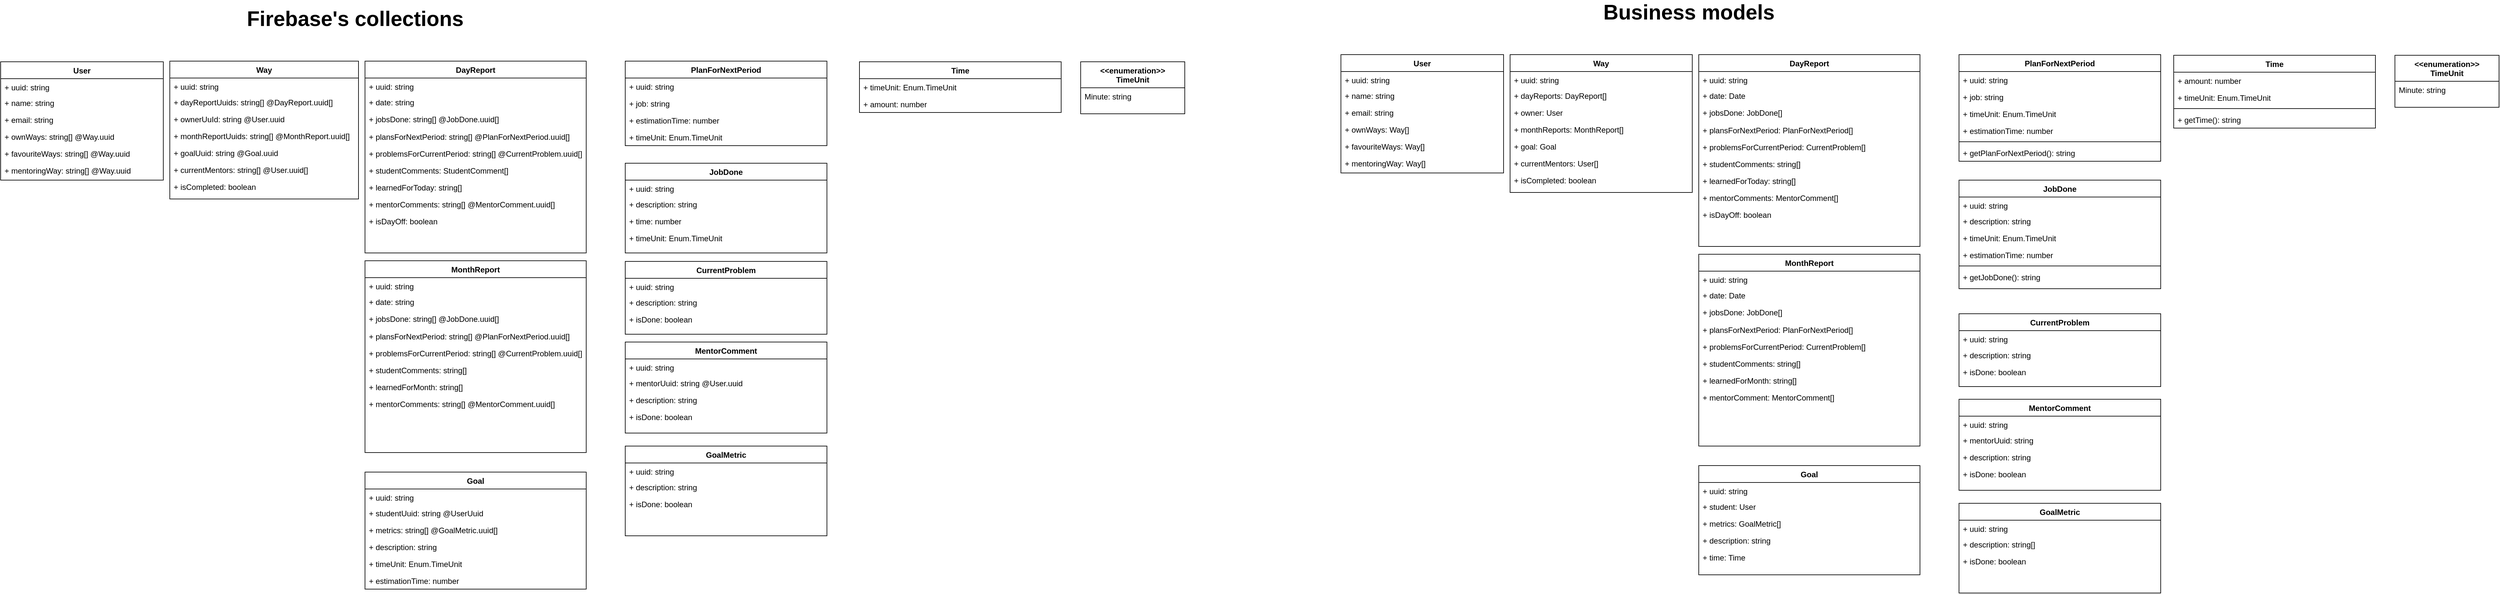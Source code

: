 <mxfile>
    <diagram id="C5RBs43oDa-KdzZeNtuy" name="Page-1">
        <mxGraphModel dx="4626" dy="219" grid="1" gridSize="10" guides="1" tooltips="1" connect="1" arrows="1" fold="1" page="1" pageScale="1" pageWidth="827" pageHeight="1169" math="0" shadow="0">
            <root>
                <mxCell id="WIyWlLk6GJQsqaUBKTNV-0"/>
                <mxCell id="WIyWlLk6GJQsqaUBKTNV-1" parent="WIyWlLk6GJQsqaUBKTNV-0"/>
                <mxCell id="dKKBKOpDz1HLAtAL7ZmL-20" value="&lt;&lt;enumeration&gt;&gt;&#10;TimeUnit" style="swimlane;fontStyle=1;align=center;verticalAlign=top;childLayout=stackLayout;horizontal=1;startSize=40;horizontalStack=0;resizeParent=1;resizeLast=0;collapsible=1;marginBottom=0;rounded=0;shadow=0;strokeWidth=1;" parent="WIyWlLk6GJQsqaUBKTNV-1" vertex="1">
                    <mxGeometry x="-1830" y="131" width="160" height="80" as="geometry">
                        <mxRectangle x="550" y="140" width="160" height="26" as="alternateBounds"/>
                    </mxGeometry>
                </mxCell>
                <mxCell id="dKKBKOpDz1HLAtAL7ZmL-21" value="Minute: string" style="text;align=left;verticalAlign=top;spacingLeft=4;spacingRight=4;overflow=hidden;rotatable=0;points=[[0,0.5],[1,0.5]];portConstraint=eastwest;" parent="dKKBKOpDz1HLAtAL7ZmL-20" vertex="1">
                    <mxGeometry y="40" width="160" height="40" as="geometry"/>
                </mxCell>
                <mxCell id="-4mPgHynalelNiIuFB-8-1" value="User" style="swimlane;fontStyle=1;align=center;verticalAlign=top;childLayout=stackLayout;horizontal=1;startSize=26;horizontalStack=0;resizeParent=1;resizeLast=0;collapsible=1;marginBottom=0;rounded=0;shadow=0;strokeWidth=1;" parent="WIyWlLk6GJQsqaUBKTNV-1" vertex="1">
                    <mxGeometry x="-3490" y="131" width="250" height="182" as="geometry">
                        <mxRectangle x="550" y="140" width="160" height="26" as="alternateBounds"/>
                    </mxGeometry>
                </mxCell>
                <mxCell id="-4mPgHynalelNiIuFB-8-2" value="+ uuid: string" style="text;align=left;verticalAlign=top;spacingLeft=4;spacingRight=4;overflow=hidden;rotatable=0;points=[[0,0.5],[1,0.5]];portConstraint=eastwest;rounded=0;shadow=0;html=0;" parent="-4mPgHynalelNiIuFB-8-1" vertex="1">
                    <mxGeometry y="26" width="250" height="24" as="geometry"/>
                </mxCell>
                <mxCell id="-4mPgHynalelNiIuFB-8-69" value="+ name: string" style="text;strokeColor=none;fillColor=none;align=left;verticalAlign=top;spacingLeft=4;spacingRight=4;overflow=hidden;rotatable=0;points=[[0,0.5],[1,0.5]];portConstraint=eastwest;whiteSpace=wrap;html=1;" parent="-4mPgHynalelNiIuFB-8-1" vertex="1">
                    <mxGeometry y="50" width="250" height="26" as="geometry"/>
                </mxCell>
                <mxCell id="-4mPgHynalelNiIuFB-8-68" value="+ email: string&amp;nbsp;" style="text;strokeColor=none;fillColor=none;align=left;verticalAlign=top;spacingLeft=4;spacingRight=4;overflow=hidden;rotatable=0;points=[[0,0.5],[1,0.5]];portConstraint=eastwest;whiteSpace=wrap;html=1;" parent="-4mPgHynalelNiIuFB-8-1" vertex="1">
                    <mxGeometry y="76" width="250" height="26" as="geometry"/>
                </mxCell>
                <mxCell id="-4mPgHynalelNiIuFB-8-70" value="+ ownWays: string[] @Way.uuid" style="text;strokeColor=none;fillColor=none;align=left;verticalAlign=top;spacingLeft=4;spacingRight=4;overflow=hidden;rotatable=0;points=[[0,0.5],[1,0.5]];portConstraint=eastwest;whiteSpace=wrap;html=1;" parent="-4mPgHynalelNiIuFB-8-1" vertex="1">
                    <mxGeometry y="102" width="250" height="26" as="geometry"/>
                </mxCell>
                <mxCell id="-4mPgHynalelNiIuFB-8-71" value="+ favouriteWays: string[] @Way.uuid" style="text;strokeColor=none;fillColor=none;align=left;verticalAlign=top;spacingLeft=4;spacingRight=4;overflow=hidden;rotatable=0;points=[[0,0.5],[1,0.5]];portConstraint=eastwest;whiteSpace=wrap;html=1;" parent="-4mPgHynalelNiIuFB-8-1" vertex="1">
                    <mxGeometry y="128" width="250" height="26" as="geometry"/>
                </mxCell>
                <mxCell id="-4mPgHynalelNiIuFB-8-72" value="+ mentoringWay: string[] @Way.uuid" style="text;strokeColor=none;fillColor=none;align=left;verticalAlign=top;spacingLeft=4;spacingRight=4;overflow=hidden;rotatable=0;points=[[0,0.5],[1,0.5]];portConstraint=eastwest;whiteSpace=wrap;html=1;" parent="-4mPgHynalelNiIuFB-8-1" vertex="1">
                    <mxGeometry y="154" width="250" height="26" as="geometry"/>
                </mxCell>
                <mxCell id="-4mPgHynalelNiIuFB-8-3" value="Way" style="swimlane;fontStyle=1;align=center;verticalAlign=top;childLayout=stackLayout;horizontal=1;startSize=26;horizontalStack=0;resizeParent=1;resizeLast=0;collapsible=1;marginBottom=0;rounded=0;shadow=0;strokeWidth=1;" parent="WIyWlLk6GJQsqaUBKTNV-1" vertex="1">
                    <mxGeometry x="-3230" y="130" width="290" height="212" as="geometry">
                        <mxRectangle x="550" y="140" width="160" height="26" as="alternateBounds"/>
                    </mxGeometry>
                </mxCell>
                <mxCell id="-4mPgHynalelNiIuFB-8-4" value="+ uuid: string&#10;" style="text;align=left;verticalAlign=top;spacingLeft=4;spacingRight=4;overflow=hidden;rotatable=0;points=[[0,0.5],[1,0.5]];portConstraint=eastwest;rounded=0;shadow=0;html=0;" parent="-4mPgHynalelNiIuFB-8-3" vertex="1">
                    <mxGeometry y="26" width="290" height="24" as="geometry"/>
                </mxCell>
                <mxCell id="-4mPgHynalelNiIuFB-8-77" value="+ dayReportUuids: string[] @DayReport.uuid[]&lt;div style=&quot;border-color: var(--border-color); padding: 0px; margin: 0px;&quot;&gt;&lt;br style=&quot;border-color: var(--border-color); padding: 0px; margin: 0px;&quot;&gt;&lt;/div&gt;" style="text;strokeColor=none;fillColor=none;align=left;verticalAlign=top;spacingLeft=4;spacingRight=4;overflow=hidden;rotatable=0;points=[[0,0.5],[1,0.5]];portConstraint=eastwest;whiteSpace=wrap;html=1;" parent="-4mPgHynalelNiIuFB-8-3" vertex="1">
                    <mxGeometry y="50" width="290" height="26" as="geometry"/>
                </mxCell>
                <mxCell id="-4mPgHynalelNiIuFB-8-78" value="+ ownerUuId: string @User.uuid&lt;div style=&quot;border-color: var(--border-color); padding: 0px; margin: 0px;&quot;&gt;&lt;br style=&quot;border-color: var(--border-color); padding: 0px; margin: 0px;&quot;&gt;&lt;/div&gt;" style="text;strokeColor=none;fillColor=none;align=left;verticalAlign=top;spacingLeft=4;spacingRight=4;overflow=hidden;rotatable=0;points=[[0,0.5],[1,0.5]];portConstraint=eastwest;whiteSpace=wrap;html=1;" parent="-4mPgHynalelNiIuFB-8-3" vertex="1">
                    <mxGeometry y="76" width="290" height="26" as="geometry"/>
                </mxCell>
                <mxCell id="-4mPgHynalelNiIuFB-8-76" value="+ monthReportUuids: string[] @MonthReport.uuid[]&lt;div style=&quot;border-color: var(--border-color); padding: 0px; margin: 0px;&quot;&gt;&lt;br style=&quot;border-color: var(--border-color); padding: 0px; margin: 0px;&quot;&gt;&lt;/div&gt;" style="text;strokeColor=none;fillColor=none;align=left;verticalAlign=top;spacingLeft=4;spacingRight=4;overflow=hidden;rotatable=0;points=[[0,0.5],[1,0.5]];portConstraint=eastwest;whiteSpace=wrap;html=1;" parent="-4mPgHynalelNiIuFB-8-3" vertex="1">
                    <mxGeometry y="102" width="290" height="26" as="geometry"/>
                </mxCell>
                <mxCell id="-4mPgHynalelNiIuFB-8-75" value="+ goalUuid: string @Goal.uuid&lt;div style=&quot;border-color: var(--border-color); padding: 0px; margin: 0px;&quot;&gt;&lt;br style=&quot;border-color: var(--border-color); padding: 0px; margin: 0px;&quot;&gt;&lt;/div&gt;" style="text;strokeColor=none;fillColor=none;align=left;verticalAlign=top;spacingLeft=4;spacingRight=4;overflow=hidden;rotatable=0;points=[[0,0.5],[1,0.5]];portConstraint=eastwest;whiteSpace=wrap;html=1;" parent="-4mPgHynalelNiIuFB-8-3" vertex="1">
                    <mxGeometry y="128" width="290" height="26" as="geometry"/>
                </mxCell>
                <mxCell id="-4mPgHynalelNiIuFB-8-74" value="+ currentMentors: string[] @User.uuid[]&lt;div style=&quot;border-color: var(--border-color); padding: 0px; margin: 0px;&quot;&gt;&lt;br style=&quot;border-color: var(--border-color); padding: 0px; margin: 0px;&quot;&gt;&lt;/div&gt;" style="text;strokeColor=none;fillColor=none;align=left;verticalAlign=top;spacingLeft=4;spacingRight=4;overflow=hidden;rotatable=0;points=[[0,0.5],[1,0.5]];portConstraint=eastwest;whiteSpace=wrap;html=1;" parent="-4mPgHynalelNiIuFB-8-3" vertex="1">
                    <mxGeometry y="154" width="290" height="26" as="geometry"/>
                </mxCell>
                <mxCell id="-4mPgHynalelNiIuFB-8-73" value="+ isCompleted: boolean" style="text;strokeColor=none;fillColor=none;align=left;verticalAlign=top;spacingLeft=4;spacingRight=4;overflow=hidden;rotatable=0;points=[[0,0.5],[1,0.5]];portConstraint=eastwest;whiteSpace=wrap;html=1;" parent="-4mPgHynalelNiIuFB-8-3" vertex="1">
                    <mxGeometry y="180" width="290" height="30" as="geometry"/>
                </mxCell>
                <mxCell id="-4mPgHynalelNiIuFB-8-6" value="DayReport" style="swimlane;fontStyle=1;align=center;verticalAlign=top;childLayout=stackLayout;horizontal=1;startSize=26;horizontalStack=0;resizeParent=1;resizeLast=0;collapsible=1;marginBottom=0;rounded=0;shadow=0;strokeWidth=1;" parent="WIyWlLk6GJQsqaUBKTNV-1" vertex="1">
                    <mxGeometry x="-2930" y="130" width="340" height="295" as="geometry">
                        <mxRectangle x="550" y="140" width="160" height="26" as="alternateBounds"/>
                    </mxGeometry>
                </mxCell>
                <mxCell id="-4mPgHynalelNiIuFB-8-7" value="+ uuid: string" style="text;align=left;verticalAlign=top;spacingLeft=4;spacingRight=4;overflow=hidden;rotatable=0;points=[[0,0.5],[1,0.5]];portConstraint=eastwest;rounded=0;shadow=0;html=0;" parent="-4mPgHynalelNiIuFB-8-6" vertex="1">
                    <mxGeometry y="26" width="340" height="24" as="geometry"/>
                </mxCell>
                <mxCell id="-4mPgHynalelNiIuFB-8-54" value="+ date: string" style="text;align=left;verticalAlign=top;spacingLeft=4;spacingRight=4;overflow=hidden;rotatable=0;points=[[0,0.5],[1,0.5]];portConstraint=eastwest;" parent="-4mPgHynalelNiIuFB-8-6" vertex="1">
                    <mxGeometry y="50" width="340" height="26" as="geometry"/>
                </mxCell>
                <mxCell id="-4mPgHynalelNiIuFB-8-53" value="+ jobsDone: string[] @JobDone.uuid[]" style="text;align=left;verticalAlign=top;spacingLeft=4;spacingRight=4;overflow=hidden;rotatable=0;points=[[0,0.5],[1,0.5]];portConstraint=eastwest;rounded=0;shadow=0;html=0;" parent="-4mPgHynalelNiIuFB-8-6" vertex="1">
                    <mxGeometry y="76" width="340" height="27" as="geometry"/>
                </mxCell>
                <mxCell id="-4mPgHynalelNiIuFB-8-55" value="+ plansForNextPeriod: string[] @PlanForNextPeriod.uuid[]" style="text;align=left;verticalAlign=top;spacingLeft=4;spacingRight=4;overflow=hidden;rotatable=0;points=[[0,0.5],[1,0.5]];portConstraint=eastwest;rounded=0;shadow=0;html=0;" parent="-4mPgHynalelNiIuFB-8-6" vertex="1">
                    <mxGeometry y="103" width="340" height="26" as="geometry"/>
                </mxCell>
                <mxCell id="-4mPgHynalelNiIuFB-8-56" value="+ problemsForCurrentPeriod: string[] @CurrentProblem.uuid[]" style="text;align=left;verticalAlign=top;spacingLeft=4;spacingRight=4;overflow=hidden;rotatable=0;points=[[0,0.5],[1,0.5]];portConstraint=eastwest;" parent="-4mPgHynalelNiIuFB-8-6" vertex="1">
                    <mxGeometry y="129" width="340" height="26" as="geometry"/>
                </mxCell>
                <mxCell id="-4mPgHynalelNiIuFB-8-57" value="+ studentComments: StudentComment[]" style="text;align=left;verticalAlign=top;spacingLeft=4;spacingRight=4;overflow=hidden;rotatable=0;points=[[0,0.5],[1,0.5]];portConstraint=eastwest;rounded=0;shadow=0;html=0;" parent="-4mPgHynalelNiIuFB-8-6" vertex="1">
                    <mxGeometry y="155" width="340" height="26" as="geometry"/>
                </mxCell>
                <mxCell id="-4mPgHynalelNiIuFB-8-58" value="+ learnedForToday: string[]" style="text;align=left;verticalAlign=top;spacingLeft=4;spacingRight=4;overflow=hidden;rotatable=0;points=[[0,0.5],[1,0.5]];portConstraint=eastwest;" parent="-4mPgHynalelNiIuFB-8-6" vertex="1">
                    <mxGeometry y="181" width="340" height="26" as="geometry"/>
                </mxCell>
                <mxCell id="-4mPgHynalelNiIuFB-8-59" value="+ mentorComments: string[] @MentorComment.uuid[]" style="text;align=left;verticalAlign=top;spacingLeft=4;spacingRight=4;overflow=hidden;rotatable=0;points=[[0,0.5],[1,0.5]];portConstraint=eastwest;rounded=0;shadow=0;html=0;" parent="-4mPgHynalelNiIuFB-8-6" vertex="1">
                    <mxGeometry y="207" width="340" height="26" as="geometry"/>
                </mxCell>
                <mxCell id="-4mPgHynalelNiIuFB-8-60" value="+ isDayOff: boolean" style="text;strokeColor=none;fillColor=none;align=left;verticalAlign=top;spacingLeft=4;spacingRight=4;overflow=hidden;rotatable=0;points=[[0,0.5],[1,0.5]];portConstraint=eastwest;whiteSpace=wrap;html=1;" parent="-4mPgHynalelNiIuFB-8-6" vertex="1">
                    <mxGeometry y="233" width="340" height="26" as="geometry"/>
                </mxCell>
                <mxCell id="-4mPgHynalelNiIuFB-8-10" value="Goal" style="swimlane;fontStyle=1;align=center;verticalAlign=top;childLayout=stackLayout;horizontal=1;startSize=26;horizontalStack=0;resizeParent=1;resizeLast=0;collapsible=1;marginBottom=0;rounded=0;shadow=0;strokeWidth=1;" parent="WIyWlLk6GJQsqaUBKTNV-1" vertex="1">
                    <mxGeometry x="-2930" y="762" width="340" height="180" as="geometry">
                        <mxRectangle x="550" y="140" width="160" height="26" as="alternateBounds"/>
                    </mxGeometry>
                </mxCell>
                <mxCell id="-4mPgHynalelNiIuFB-8-11" value="+ uuid: string" style="text;align=left;verticalAlign=top;spacingLeft=4;spacingRight=4;overflow=hidden;rotatable=0;points=[[0,0.5],[1,0.5]];portConstraint=eastwest;rounded=0;shadow=0;html=0;" parent="-4mPgHynalelNiIuFB-8-10" vertex="1">
                    <mxGeometry y="26" width="340" height="24" as="geometry"/>
                </mxCell>
                <mxCell id="-4mPgHynalelNiIuFB-8-43" value="+ studentUuid: string @UserUuid" style="text;strokeColor=none;fillColor=none;align=left;verticalAlign=top;spacingLeft=4;spacingRight=4;overflow=hidden;rotatable=0;points=[[0,0.5],[1,0.5]];portConstraint=eastwest;whiteSpace=wrap;html=1;" parent="-4mPgHynalelNiIuFB-8-10" vertex="1">
                    <mxGeometry y="50" width="340" height="26" as="geometry"/>
                </mxCell>
                <mxCell id="-4mPgHynalelNiIuFB-8-45" value="+ metrics: string[] @GoalMetric.uuid[]" style="text;strokeColor=none;fillColor=none;align=left;verticalAlign=top;spacingLeft=4;spacingRight=4;overflow=hidden;rotatable=0;points=[[0,0.5],[1,0.5]];portConstraint=eastwest;whiteSpace=wrap;html=1;" parent="-4mPgHynalelNiIuFB-8-10" vertex="1">
                    <mxGeometry y="76" width="340" height="26" as="geometry"/>
                </mxCell>
                <mxCell id="-4mPgHynalelNiIuFB-8-51" value="+ description: string" style="text;strokeColor=none;fillColor=none;align=left;verticalAlign=top;spacingLeft=4;spacingRight=4;overflow=hidden;rotatable=0;points=[[0,0.5],[1,0.5]];portConstraint=eastwest;whiteSpace=wrap;html=1;" parent="-4mPgHynalelNiIuFB-8-10" vertex="1">
                    <mxGeometry y="102" width="340" height="26" as="geometry"/>
                </mxCell>
                <mxCell id="-4mPgHynalelNiIuFB-8-93" value="+ timeUnit: Enum.TimeUnit" style="text;strokeColor=none;fillColor=none;align=left;verticalAlign=top;spacingLeft=4;spacingRight=4;overflow=hidden;rotatable=0;points=[[0,0.5],[1,0.5]];portConstraint=eastwest;whiteSpace=wrap;html=1;" parent="-4mPgHynalelNiIuFB-8-10" vertex="1">
                    <mxGeometry y="128" width="340" height="26" as="geometry"/>
                </mxCell>
                <mxCell id="-4mPgHynalelNiIuFB-8-92" value="&lt;div style=&quot;text-align: center;&quot;&gt;&lt;span style=&quot;background-color: initial;&quot;&gt;+ estimationTime: number&lt;/span&gt;&lt;/div&gt;&lt;div style=&quot;text-align: center;&quot;&gt;&lt;span style=&quot;background-color: initial;&quot;&gt;&lt;br&gt;&lt;/span&gt;&lt;/div&gt;" style="text;strokeColor=none;fillColor=none;align=left;verticalAlign=top;spacingLeft=4;spacingRight=4;overflow=hidden;rotatable=0;points=[[0,0.5],[1,0.5]];portConstraint=eastwest;whiteSpace=wrap;html=1;" parent="-4mPgHynalelNiIuFB-8-10" vertex="1">
                    <mxGeometry y="154" width="340" height="26" as="geometry"/>
                </mxCell>
                <mxCell id="-4mPgHynalelNiIuFB-8-28" value="PlanForNextPeriod" style="swimlane;fontStyle=1;align=center;verticalAlign=top;childLayout=stackLayout;horizontal=1;startSize=26;horizontalStack=0;resizeParent=1;resizeParentMax=0;resizeLast=0;collapsible=1;marginBottom=0;whiteSpace=wrap;html=1;" parent="WIyWlLk6GJQsqaUBKTNV-1" vertex="1">
                    <mxGeometry x="-2530" y="130" width="310" height="130" as="geometry"/>
                </mxCell>
                <mxCell id="-4mPgHynalelNiIuFB-8-29" value="+ uuid: string" style="text;strokeColor=none;fillColor=none;align=left;verticalAlign=top;spacingLeft=4;spacingRight=4;overflow=hidden;rotatable=0;points=[[0,0.5],[1,0.5]];portConstraint=eastwest;whiteSpace=wrap;html=1;" parent="-4mPgHynalelNiIuFB-8-28" vertex="1">
                    <mxGeometry y="26" width="310" height="26" as="geometry"/>
                </mxCell>
                <mxCell id="-4mPgHynalelNiIuFB-8-30" value="+ job: string" style="text;strokeColor=none;fillColor=none;align=left;verticalAlign=top;spacingLeft=4;spacingRight=4;overflow=hidden;rotatable=0;points=[[0,0.5],[1,0.5]];portConstraint=eastwest;whiteSpace=wrap;html=1;" parent="-4mPgHynalelNiIuFB-8-28" vertex="1">
                    <mxGeometry y="52" width="310" height="26" as="geometry"/>
                </mxCell>
                <mxCell id="-4mPgHynalelNiIuFB-8-31" value="&lt;div style=&quot;text-align: center;&quot;&gt;&lt;span style=&quot;background-color: initial;&quot;&gt;+ estimationTime: number&lt;/span&gt;&lt;/div&gt;&lt;div style=&quot;text-align: center;&quot;&gt;&lt;span style=&quot;background-color: initial;&quot;&gt;&lt;br&gt;&lt;/span&gt;&lt;/div&gt;" style="text;strokeColor=none;fillColor=none;align=left;verticalAlign=top;spacingLeft=4;spacingRight=4;overflow=hidden;rotatable=0;points=[[0,0.5],[1,0.5]];portConstraint=eastwest;whiteSpace=wrap;html=1;" parent="-4mPgHynalelNiIuFB-8-28" vertex="1">
                    <mxGeometry y="78" width="310" height="26" as="geometry"/>
                </mxCell>
                <mxCell id="-4mPgHynalelNiIuFB-8-42" value="+ timeUnit: Enum.TimeUnit" style="text;strokeColor=none;fillColor=none;align=left;verticalAlign=top;spacingLeft=4;spacingRight=4;overflow=hidden;rotatable=0;points=[[0,0.5],[1,0.5]];portConstraint=eastwest;whiteSpace=wrap;html=1;" parent="-4mPgHynalelNiIuFB-8-28" vertex="1">
                    <mxGeometry y="104" width="310" height="26" as="geometry"/>
                </mxCell>
                <mxCell id="-4mPgHynalelNiIuFB-8-34" value="MonthReport" style="swimlane;fontStyle=1;align=center;verticalAlign=top;childLayout=stackLayout;horizontal=1;startSize=26;horizontalStack=0;resizeParent=1;resizeLast=0;collapsible=1;marginBottom=0;rounded=0;shadow=0;strokeWidth=1;" parent="WIyWlLk6GJQsqaUBKTNV-1" vertex="1">
                    <mxGeometry x="-2930" y="437" width="340" height="295" as="geometry">
                        <mxRectangle x="550" y="140" width="160" height="26" as="alternateBounds"/>
                    </mxGeometry>
                </mxCell>
                <mxCell id="-4mPgHynalelNiIuFB-8-35" value="+ uuid: string&#10;" style="text;align=left;verticalAlign=top;spacingLeft=4;spacingRight=4;overflow=hidden;rotatable=0;points=[[0,0.5],[1,0.5]];portConstraint=eastwest;rounded=0;shadow=0;html=0;" parent="-4mPgHynalelNiIuFB-8-34" vertex="1">
                    <mxGeometry y="26" width="340" height="24" as="geometry"/>
                </mxCell>
                <mxCell id="-4mPgHynalelNiIuFB-8-96" value="+ date: string" style="text;align=left;verticalAlign=top;spacingLeft=4;spacingRight=4;overflow=hidden;rotatable=0;points=[[0,0.5],[1,0.5]];portConstraint=eastwest;" parent="-4mPgHynalelNiIuFB-8-34" vertex="1">
                    <mxGeometry y="50" width="340" height="26" as="geometry"/>
                </mxCell>
                <mxCell id="-4mPgHynalelNiIuFB-8-95" value="+ jobsDone: string[] @JobDone.uuid[]" style="text;align=left;verticalAlign=top;spacingLeft=4;spacingRight=4;overflow=hidden;rotatable=0;points=[[0,0.5],[1,0.5]];portConstraint=eastwest;rounded=0;shadow=0;html=0;" parent="-4mPgHynalelNiIuFB-8-34" vertex="1">
                    <mxGeometry y="76" width="340" height="27" as="geometry"/>
                </mxCell>
                <mxCell id="-4mPgHynalelNiIuFB-8-97" value="+ plansForNextPeriod: string[] @PlanForNextPeriod.uuid[]" style="text;align=left;verticalAlign=top;spacingLeft=4;spacingRight=4;overflow=hidden;rotatable=0;points=[[0,0.5],[1,0.5]];portConstraint=eastwest;rounded=0;shadow=0;html=0;" parent="-4mPgHynalelNiIuFB-8-34" vertex="1">
                    <mxGeometry y="103" width="340" height="26" as="geometry"/>
                </mxCell>
                <mxCell id="R6G18JDDlT4weDoSrNmE-0" value="+ problemsForCurrentPeriod: string[] @CurrentProblem.uuid[]" style="text;align=left;verticalAlign=top;spacingLeft=4;spacingRight=4;overflow=hidden;rotatable=0;points=[[0,0.5],[1,0.5]];portConstraint=eastwest;" parent="-4mPgHynalelNiIuFB-8-34" vertex="1">
                    <mxGeometry y="129" width="340" height="26" as="geometry"/>
                </mxCell>
                <mxCell id="-4mPgHynalelNiIuFB-8-99" value="+ studentComments: string[]" style="text;align=left;verticalAlign=top;spacingLeft=4;spacingRight=4;overflow=hidden;rotatable=0;points=[[0,0.5],[1,0.5]];portConstraint=eastwest;rounded=0;shadow=0;html=0;" parent="-4mPgHynalelNiIuFB-8-34" vertex="1">
                    <mxGeometry y="155" width="340" height="26" as="geometry"/>
                </mxCell>
                <mxCell id="-4mPgHynalelNiIuFB-8-100" value="+ learnedForMonth: string[]" style="text;align=left;verticalAlign=top;spacingLeft=4;spacingRight=4;overflow=hidden;rotatable=0;points=[[0,0.5],[1,0.5]];portConstraint=eastwest;" parent="-4mPgHynalelNiIuFB-8-34" vertex="1">
                    <mxGeometry y="181" width="340" height="26" as="geometry"/>
                </mxCell>
                <mxCell id="-4mPgHynalelNiIuFB-8-101" value="+ mentorComments: string[] @MentorComment.uuid[]" style="text;align=left;verticalAlign=top;spacingLeft=4;spacingRight=4;overflow=hidden;rotatable=0;points=[[0,0.5],[1,0.5]];portConstraint=eastwest;rounded=0;shadow=0;html=0;" parent="-4mPgHynalelNiIuFB-8-34" vertex="1">
                    <mxGeometry y="207" width="340" height="26" as="geometry"/>
                </mxCell>
                <mxCell id="-4mPgHynalelNiIuFB-8-46" value="GoalMetric" style="swimlane;fontStyle=1;align=center;verticalAlign=top;childLayout=stackLayout;horizontal=1;startSize=26;horizontalStack=0;resizeParent=1;resizeLast=0;collapsible=1;marginBottom=0;rounded=0;shadow=0;strokeWidth=1;" parent="WIyWlLk6GJQsqaUBKTNV-1" vertex="1">
                    <mxGeometry x="-2530" y="722" width="310" height="138" as="geometry">
                        <mxRectangle x="550" y="140" width="160" height="26" as="alternateBounds"/>
                    </mxGeometry>
                </mxCell>
                <mxCell id="-4mPgHynalelNiIuFB-8-47" value="+ uuid: string" style="text;align=left;verticalAlign=top;spacingLeft=4;spacingRight=4;overflow=hidden;rotatable=0;points=[[0,0.5],[1,0.5]];portConstraint=eastwest;rounded=0;shadow=0;html=0;" parent="-4mPgHynalelNiIuFB-8-46" vertex="1">
                    <mxGeometry y="26" width="310" height="24" as="geometry"/>
                </mxCell>
                <mxCell id="-4mPgHynalelNiIuFB-8-50" value="+ description: string" style="text;strokeColor=none;fillColor=none;align=left;verticalAlign=top;spacingLeft=4;spacingRight=4;overflow=hidden;rotatable=0;points=[[0,0.5],[1,0.5]];portConstraint=eastwest;whiteSpace=wrap;html=1;" parent="-4mPgHynalelNiIuFB-8-46" vertex="1">
                    <mxGeometry y="50" width="310" height="26" as="geometry"/>
                </mxCell>
                <mxCell id="-4mPgHynalelNiIuFB-8-49" value="+ isDone: boolean" style="text;strokeColor=none;fillColor=none;align=left;verticalAlign=top;spacingLeft=4;spacingRight=4;overflow=hidden;rotatable=0;points=[[0,0.5],[1,0.5]];portConstraint=eastwest;whiteSpace=wrap;html=1;" parent="-4mPgHynalelNiIuFB-8-46" vertex="1">
                    <mxGeometry y="76" width="310" height="26" as="geometry"/>
                </mxCell>
                <mxCell id="-4mPgHynalelNiIuFB-8-61" value="JobDone" style="swimlane;fontStyle=1;align=center;verticalAlign=top;childLayout=stackLayout;horizontal=1;startSize=26;horizontalStack=0;resizeParent=1;resizeLast=0;collapsible=1;marginBottom=0;rounded=0;shadow=0;strokeWidth=1;" parent="WIyWlLk6GJQsqaUBKTNV-1" vertex="1">
                    <mxGeometry x="-2530" y="287" width="310" height="138" as="geometry">
                        <mxRectangle x="550" y="140" width="160" height="26" as="alternateBounds"/>
                    </mxGeometry>
                </mxCell>
                <mxCell id="-4mPgHynalelNiIuFB-8-62" value="+ uuid: string" style="text;align=left;verticalAlign=top;spacingLeft=4;spacingRight=4;overflow=hidden;rotatable=0;points=[[0,0.5],[1,0.5]];portConstraint=eastwest;rounded=0;shadow=0;html=0;" parent="-4mPgHynalelNiIuFB-8-61" vertex="1">
                    <mxGeometry y="26" width="310" height="24" as="geometry"/>
                </mxCell>
                <mxCell id="-4mPgHynalelNiIuFB-8-79" value="+ description: string" style="text;strokeColor=none;fillColor=none;align=left;verticalAlign=top;spacingLeft=4;spacingRight=4;overflow=hidden;rotatable=0;points=[[0,0.5],[1,0.5]];portConstraint=eastwest;whiteSpace=wrap;html=1;" parent="-4mPgHynalelNiIuFB-8-61" vertex="1">
                    <mxGeometry y="50" width="310" height="26" as="geometry"/>
                </mxCell>
                <mxCell id="-4mPgHynalelNiIuFB-8-80" value="+ time: number" style="text;strokeColor=none;fillColor=none;align=left;verticalAlign=top;spacingLeft=4;spacingRight=4;overflow=hidden;rotatable=0;points=[[0,0.5],[1,0.5]];portConstraint=eastwest;whiteSpace=wrap;html=1;" parent="-4mPgHynalelNiIuFB-8-61" vertex="1">
                    <mxGeometry y="76" width="310" height="26" as="geometry"/>
                </mxCell>
                <mxCell id="-4mPgHynalelNiIuFB-8-81" value="+ timeUnit: Enum.TimeUnit" style="text;strokeColor=none;fillColor=none;align=left;verticalAlign=top;spacingLeft=4;spacingRight=4;overflow=hidden;rotatable=0;points=[[0,0.5],[1,0.5]];portConstraint=eastwest;whiteSpace=wrap;html=1;" parent="-4mPgHynalelNiIuFB-8-61" vertex="1">
                    <mxGeometry y="102" width="310" height="26" as="geometry"/>
                </mxCell>
                <mxCell id="-4mPgHynalelNiIuFB-8-63" value="CurrentProblem" style="swimlane;fontStyle=1;align=center;verticalAlign=top;childLayout=stackLayout;horizontal=1;startSize=26;horizontalStack=0;resizeParent=1;resizeLast=0;collapsible=1;marginBottom=0;rounded=0;shadow=0;strokeWidth=1;" parent="WIyWlLk6GJQsqaUBKTNV-1" vertex="1">
                    <mxGeometry x="-2530" y="438" width="310" height="112" as="geometry">
                        <mxRectangle x="550" y="140" width="160" height="26" as="alternateBounds"/>
                    </mxGeometry>
                </mxCell>
                <mxCell id="-4mPgHynalelNiIuFB-8-64" value="+ uuid: string" style="text;align=left;verticalAlign=top;spacingLeft=4;spacingRight=4;overflow=hidden;rotatable=0;points=[[0,0.5],[1,0.5]];portConstraint=eastwest;rounded=0;shadow=0;html=0;" parent="-4mPgHynalelNiIuFB-8-63" vertex="1">
                    <mxGeometry y="26" width="310" height="24" as="geometry"/>
                </mxCell>
                <mxCell id="-4mPgHynalelNiIuFB-8-82" value="+ description: string" style="text;strokeColor=none;fillColor=none;align=left;verticalAlign=top;spacingLeft=4;spacingRight=4;overflow=hidden;rotatable=0;points=[[0,0.5],[1,0.5]];portConstraint=eastwest;whiteSpace=wrap;html=1;" parent="-4mPgHynalelNiIuFB-8-63" vertex="1">
                    <mxGeometry y="50" width="310" height="26" as="geometry"/>
                </mxCell>
                <mxCell id="-4mPgHynalelNiIuFB-8-85" value="+ isDone: boolean" style="text;strokeColor=none;fillColor=none;align=left;verticalAlign=top;spacingLeft=4;spacingRight=4;overflow=hidden;rotatable=0;points=[[0,0.5],[1,0.5]];portConstraint=eastwest;whiteSpace=wrap;html=1;" parent="-4mPgHynalelNiIuFB-8-63" vertex="1">
                    <mxGeometry y="76" width="310" height="26" as="geometry"/>
                </mxCell>
                <mxCell id="-4mPgHynalelNiIuFB-8-65" value="MentorComment" style="swimlane;fontStyle=1;align=center;verticalAlign=top;childLayout=stackLayout;horizontal=1;startSize=26;horizontalStack=0;resizeParent=1;resizeLast=0;collapsible=1;marginBottom=0;rounded=0;shadow=0;strokeWidth=1;" parent="WIyWlLk6GJQsqaUBKTNV-1" vertex="1">
                    <mxGeometry x="-2530" y="562" width="310" height="140" as="geometry">
                        <mxRectangle x="550" y="140" width="160" height="26" as="alternateBounds"/>
                    </mxGeometry>
                </mxCell>
                <mxCell id="-4mPgHynalelNiIuFB-8-66" value="+ uuid: string" style="text;align=left;verticalAlign=top;spacingLeft=4;spacingRight=4;overflow=hidden;rotatable=0;points=[[0,0.5],[1,0.5]];portConstraint=eastwest;rounded=0;shadow=0;html=0;" parent="-4mPgHynalelNiIuFB-8-65" vertex="1">
                    <mxGeometry y="26" width="310" height="24" as="geometry"/>
                </mxCell>
                <mxCell id="-4mPgHynalelNiIuFB-8-67" value="+ mentorUuid: string @User.uuid" style="text;strokeColor=none;fillColor=none;align=left;verticalAlign=top;spacingLeft=4;spacingRight=4;overflow=hidden;rotatable=0;points=[[0,0.5],[1,0.5]];portConstraint=eastwest;whiteSpace=wrap;html=1;" parent="-4mPgHynalelNiIuFB-8-65" vertex="1">
                    <mxGeometry y="50" width="310" height="26" as="geometry"/>
                </mxCell>
                <mxCell id="-4mPgHynalelNiIuFB-8-87" value="+ description: string" style="text;strokeColor=none;fillColor=none;align=left;verticalAlign=top;spacingLeft=4;spacingRight=4;overflow=hidden;rotatable=0;points=[[0,0.5],[1,0.5]];portConstraint=eastwest;whiteSpace=wrap;html=1;" parent="-4mPgHynalelNiIuFB-8-65" vertex="1">
                    <mxGeometry y="76" width="310" height="26" as="geometry"/>
                </mxCell>
                <mxCell id="-4mPgHynalelNiIuFB-8-88" value="+ isDone: boolean" style="text;strokeColor=none;fillColor=none;align=left;verticalAlign=top;spacingLeft=4;spacingRight=4;overflow=hidden;rotatable=0;points=[[0,0.5],[1,0.5]];portConstraint=eastwest;whiteSpace=wrap;html=1;" parent="-4mPgHynalelNiIuFB-8-65" vertex="1">
                    <mxGeometry y="102" width="310" height="26" as="geometry"/>
                </mxCell>
                <mxCell id="ZQU2dQCY8mmba9McIPwv-0" value="Firebase's collections" style="text;html=1;strokeColor=none;fillColor=none;align=center;verticalAlign=middle;whiteSpace=wrap;rounded=0;fontSize=32;fontStyle=1" parent="WIyWlLk6GJQsqaUBKTNV-1" vertex="1">
                    <mxGeometry x="-3190" y="50" width="490" height="30" as="geometry"/>
                </mxCell>
                <mxCell id="ZQU2dQCY8mmba9McIPwv-89" value="Time" style="swimlane;fontStyle=1;align=center;verticalAlign=top;childLayout=stackLayout;horizontal=1;startSize=26;horizontalStack=0;resizeParent=1;resizeParentMax=0;resizeLast=0;collapsible=1;marginBottom=0;whiteSpace=wrap;html=1;" parent="WIyWlLk6GJQsqaUBKTNV-1" vertex="1">
                    <mxGeometry x="-2170" y="131" width="310" height="78" as="geometry"/>
                </mxCell>
                <mxCell id="ZQU2dQCY8mmba9McIPwv-93" value="+ timeUnit: Enum.TimeUnit" style="text;strokeColor=none;fillColor=none;align=left;verticalAlign=top;spacingLeft=4;spacingRight=4;overflow=hidden;rotatable=0;points=[[0,0.5],[1,0.5]];portConstraint=eastwest;whiteSpace=wrap;html=1;" parent="ZQU2dQCY8mmba9McIPwv-89" vertex="1">
                    <mxGeometry y="26" width="310" height="26" as="geometry"/>
                </mxCell>
                <mxCell id="ZQU2dQCY8mmba9McIPwv-92" value="&lt;div style=&quot;text-align: center;&quot;&gt;&lt;span style=&quot;background-color: initial;&quot;&gt;+ amount: number&lt;/span&gt;&lt;/div&gt;&lt;div style=&quot;text-align: center;&quot;&gt;&lt;span style=&quot;background-color: initial;&quot;&gt;&lt;br&gt;&lt;/span&gt;&lt;/div&gt;" style="text;strokeColor=none;fillColor=none;align=left;verticalAlign=top;spacingLeft=4;spacingRight=4;overflow=hidden;rotatable=0;points=[[0,0.5],[1,0.5]];portConstraint=eastwest;whiteSpace=wrap;html=1;" parent="ZQU2dQCY8mmba9McIPwv-89" vertex="1">
                    <mxGeometry y="52" width="310" height="26" as="geometry"/>
                </mxCell>
                <mxCell id="ZQU2dQCY8mmba9McIPwv-96" value="&lt;&lt;enumeration&gt;&gt;&#10;TimeUnit" style="swimlane;fontStyle=1;align=center;verticalAlign=top;childLayout=stackLayout;horizontal=1;startSize=40;horizontalStack=0;resizeParent=1;resizeLast=0;collapsible=1;marginBottom=0;rounded=0;shadow=0;strokeWidth=1;" parent="WIyWlLk6GJQsqaUBKTNV-1" vertex="1">
                    <mxGeometry x="190" y="121" width="160" height="80" as="geometry">
                        <mxRectangle x="550" y="140" width="160" height="26" as="alternateBounds"/>
                    </mxGeometry>
                </mxCell>
                <mxCell id="ZQU2dQCY8mmba9McIPwv-97" value="Minute: string" style="text;align=left;verticalAlign=top;spacingLeft=4;spacingRight=4;overflow=hidden;rotatable=0;points=[[0,0.5],[1,0.5]];portConstraint=eastwest;" parent="ZQU2dQCY8mmba9McIPwv-96" vertex="1">
                    <mxGeometry y="40" width="160" height="40" as="geometry"/>
                </mxCell>
                <mxCell id="ZQU2dQCY8mmba9McIPwv-98" value="User" style="swimlane;fontStyle=1;align=center;verticalAlign=top;childLayout=stackLayout;horizontal=1;startSize=26;horizontalStack=0;resizeParent=1;resizeLast=0;collapsible=1;marginBottom=0;rounded=0;shadow=0;strokeWidth=1;" parent="WIyWlLk6GJQsqaUBKTNV-1" vertex="1">
                    <mxGeometry x="-1430" y="120" width="250" height="182" as="geometry">
                        <mxRectangle x="550" y="140" width="160" height="26" as="alternateBounds"/>
                    </mxGeometry>
                </mxCell>
                <mxCell id="ZQU2dQCY8mmba9McIPwv-99" value="+ uuid: string" style="text;align=left;verticalAlign=top;spacingLeft=4;spacingRight=4;overflow=hidden;rotatable=0;points=[[0,0.5],[1,0.5]];portConstraint=eastwest;rounded=0;shadow=0;html=0;" parent="ZQU2dQCY8mmba9McIPwv-98" vertex="1">
                    <mxGeometry y="26" width="250" height="24" as="geometry"/>
                </mxCell>
                <mxCell id="ZQU2dQCY8mmba9McIPwv-100" value="+ name: string" style="text;strokeColor=none;fillColor=none;align=left;verticalAlign=top;spacingLeft=4;spacingRight=4;overflow=hidden;rotatable=0;points=[[0,0.5],[1,0.5]];portConstraint=eastwest;whiteSpace=wrap;html=1;" parent="ZQU2dQCY8mmba9McIPwv-98" vertex="1">
                    <mxGeometry y="50" width="250" height="26" as="geometry"/>
                </mxCell>
                <mxCell id="ZQU2dQCY8mmba9McIPwv-101" value="+ email: string&amp;nbsp;" style="text;strokeColor=none;fillColor=none;align=left;verticalAlign=top;spacingLeft=4;spacingRight=4;overflow=hidden;rotatable=0;points=[[0,0.5],[1,0.5]];portConstraint=eastwest;whiteSpace=wrap;html=1;" parent="ZQU2dQCY8mmba9McIPwv-98" vertex="1">
                    <mxGeometry y="76" width="250" height="26" as="geometry"/>
                </mxCell>
                <mxCell id="ZQU2dQCY8mmba9McIPwv-102" value="+ ownWays: Way[]" style="text;strokeColor=none;fillColor=none;align=left;verticalAlign=top;spacingLeft=4;spacingRight=4;overflow=hidden;rotatable=0;points=[[0,0.5],[1,0.5]];portConstraint=eastwest;whiteSpace=wrap;html=1;" parent="ZQU2dQCY8mmba9McIPwv-98" vertex="1">
                    <mxGeometry y="102" width="250" height="26" as="geometry"/>
                </mxCell>
                <mxCell id="ZQU2dQCY8mmba9McIPwv-103" value="+ favouriteWays: Way[]" style="text;strokeColor=none;fillColor=none;align=left;verticalAlign=top;spacingLeft=4;spacingRight=4;overflow=hidden;rotatable=0;points=[[0,0.5],[1,0.5]];portConstraint=eastwest;whiteSpace=wrap;html=1;" parent="ZQU2dQCY8mmba9McIPwv-98" vertex="1">
                    <mxGeometry y="128" width="250" height="26" as="geometry"/>
                </mxCell>
                <mxCell id="ZQU2dQCY8mmba9McIPwv-104" value="+ mentoringWay: Way[]" style="text;strokeColor=none;fillColor=none;align=left;verticalAlign=top;spacingLeft=4;spacingRight=4;overflow=hidden;rotatable=0;points=[[0,0.5],[1,0.5]];portConstraint=eastwest;whiteSpace=wrap;html=1;" parent="ZQU2dQCY8mmba9McIPwv-98" vertex="1">
                    <mxGeometry y="154" width="250" height="26" as="geometry"/>
                </mxCell>
                <mxCell id="ZQU2dQCY8mmba9McIPwv-105" value="Way" style="swimlane;fontStyle=1;align=center;verticalAlign=top;childLayout=stackLayout;horizontal=1;startSize=26;horizontalStack=0;resizeParent=1;resizeLast=0;collapsible=1;marginBottom=0;rounded=0;shadow=0;strokeWidth=1;" parent="WIyWlLk6GJQsqaUBKTNV-1" vertex="1">
                    <mxGeometry x="-1170" y="120" width="280" height="212" as="geometry">
                        <mxRectangle x="550" y="140" width="160" height="26" as="alternateBounds"/>
                    </mxGeometry>
                </mxCell>
                <mxCell id="ZQU2dQCY8mmba9McIPwv-106" value="+ uuid: string&#10;" style="text;align=left;verticalAlign=top;spacingLeft=4;spacingRight=4;overflow=hidden;rotatable=0;points=[[0,0.5],[1,0.5]];portConstraint=eastwest;rounded=0;shadow=0;html=0;" parent="ZQU2dQCY8mmba9McIPwv-105" vertex="1">
                    <mxGeometry y="26" width="280" height="24" as="geometry"/>
                </mxCell>
                <mxCell id="ZQU2dQCY8mmba9McIPwv-107" value="+ dayReports: DayReport[]&lt;div style=&quot;border-color: var(--border-color); padding: 0px; margin: 0px;&quot;&gt;&lt;br style=&quot;border-color: var(--border-color); padding: 0px; margin: 0px;&quot;&gt;&lt;/div&gt;" style="text;strokeColor=none;fillColor=none;align=left;verticalAlign=top;spacingLeft=4;spacingRight=4;overflow=hidden;rotatable=0;points=[[0,0.5],[1,0.5]];portConstraint=eastwest;whiteSpace=wrap;html=1;" parent="ZQU2dQCY8mmba9McIPwv-105" vertex="1">
                    <mxGeometry y="50" width="280" height="26" as="geometry"/>
                </mxCell>
                <mxCell id="ZQU2dQCY8mmba9McIPwv-108" value="+ owner: User&lt;div style=&quot;border-color: var(--border-color); padding: 0px; margin: 0px;&quot;&gt;&lt;br style=&quot;border-color: var(--border-color); padding: 0px; margin: 0px;&quot;&gt;&lt;/div&gt;" style="text;strokeColor=none;fillColor=none;align=left;verticalAlign=top;spacingLeft=4;spacingRight=4;overflow=hidden;rotatable=0;points=[[0,0.5],[1,0.5]];portConstraint=eastwest;whiteSpace=wrap;html=1;" parent="ZQU2dQCY8mmba9McIPwv-105" vertex="1">
                    <mxGeometry y="76" width="280" height="26" as="geometry"/>
                </mxCell>
                <mxCell id="ZQU2dQCY8mmba9McIPwv-109" value="+ monthReports: MonthReport[]&lt;div style=&quot;border-color: var(--border-color); padding: 0px; margin: 0px;&quot;&gt;&lt;br style=&quot;border-color: var(--border-color); padding: 0px; margin: 0px;&quot;&gt;&lt;/div&gt;" style="text;strokeColor=none;fillColor=none;align=left;verticalAlign=top;spacingLeft=4;spacingRight=4;overflow=hidden;rotatable=0;points=[[0,0.5],[1,0.5]];portConstraint=eastwest;whiteSpace=wrap;html=1;" parent="ZQU2dQCY8mmba9McIPwv-105" vertex="1">
                    <mxGeometry y="102" width="280" height="26" as="geometry"/>
                </mxCell>
                <mxCell id="ZQU2dQCY8mmba9McIPwv-110" value="+ goal: Goal&lt;div style=&quot;border-color: var(--border-color); padding: 0px; margin: 0px;&quot;&gt;&lt;br style=&quot;border-color: var(--border-color); padding: 0px; margin: 0px;&quot;&gt;&lt;/div&gt;" style="text;strokeColor=none;fillColor=none;align=left;verticalAlign=top;spacingLeft=4;spacingRight=4;overflow=hidden;rotatable=0;points=[[0,0.5],[1,0.5]];portConstraint=eastwest;whiteSpace=wrap;html=1;" parent="ZQU2dQCY8mmba9McIPwv-105" vertex="1">
                    <mxGeometry y="128" width="280" height="26" as="geometry"/>
                </mxCell>
                <mxCell id="ZQU2dQCY8mmba9McIPwv-111" value="+ currentMentors: User[]&lt;div style=&quot;border-color: var(--border-color); padding: 0px; margin: 0px;&quot;&gt;&lt;br style=&quot;border-color: var(--border-color); padding: 0px; margin: 0px;&quot;&gt;&lt;/div&gt;" style="text;strokeColor=none;fillColor=none;align=left;verticalAlign=top;spacingLeft=4;spacingRight=4;overflow=hidden;rotatable=0;points=[[0,0.5],[1,0.5]];portConstraint=eastwest;whiteSpace=wrap;html=1;" parent="ZQU2dQCY8mmba9McIPwv-105" vertex="1">
                    <mxGeometry y="154" width="280" height="26" as="geometry"/>
                </mxCell>
                <mxCell id="ZQU2dQCY8mmba9McIPwv-112" value="+ isCompleted: boolean" style="text;strokeColor=none;fillColor=none;align=left;verticalAlign=top;spacingLeft=4;spacingRight=4;overflow=hidden;rotatable=0;points=[[0,0.5],[1,0.5]];portConstraint=eastwest;whiteSpace=wrap;html=1;" parent="ZQU2dQCY8mmba9McIPwv-105" vertex="1">
                    <mxGeometry y="180" width="280" height="30" as="geometry"/>
                </mxCell>
                <mxCell id="ZQU2dQCY8mmba9McIPwv-113" value="DayReport" style="swimlane;fontStyle=1;align=center;verticalAlign=top;childLayout=stackLayout;horizontal=1;startSize=26;horizontalStack=0;resizeParent=1;resizeLast=0;collapsible=1;marginBottom=0;rounded=0;shadow=0;strokeWidth=1;" parent="WIyWlLk6GJQsqaUBKTNV-1" vertex="1">
                    <mxGeometry x="-880" y="120" width="340" height="295" as="geometry">
                        <mxRectangle x="550" y="140" width="160" height="26" as="alternateBounds"/>
                    </mxGeometry>
                </mxCell>
                <mxCell id="ZQU2dQCY8mmba9McIPwv-114" value="+ uuid: string" style="text;align=left;verticalAlign=top;spacingLeft=4;spacingRight=4;overflow=hidden;rotatable=0;points=[[0,0.5],[1,0.5]];portConstraint=eastwest;rounded=0;shadow=0;html=0;" parent="ZQU2dQCY8mmba9McIPwv-113" vertex="1">
                    <mxGeometry y="26" width="340" height="24" as="geometry"/>
                </mxCell>
                <mxCell id="ZQU2dQCY8mmba9McIPwv-115" value="+ date: Date" style="text;align=left;verticalAlign=top;spacingLeft=4;spacingRight=4;overflow=hidden;rotatable=0;points=[[0,0.5],[1,0.5]];portConstraint=eastwest;" parent="ZQU2dQCY8mmba9McIPwv-113" vertex="1">
                    <mxGeometry y="50" width="340" height="26" as="geometry"/>
                </mxCell>
                <mxCell id="ZQU2dQCY8mmba9McIPwv-116" value="+ jobsDone: JobDone[]" style="text;align=left;verticalAlign=top;spacingLeft=4;spacingRight=4;overflow=hidden;rotatable=0;points=[[0,0.5],[1,0.5]];portConstraint=eastwest;rounded=0;shadow=0;html=0;" parent="ZQU2dQCY8mmba9McIPwv-113" vertex="1">
                    <mxGeometry y="76" width="340" height="27" as="geometry"/>
                </mxCell>
                <mxCell id="ZQU2dQCY8mmba9McIPwv-117" value="+ plansForNextPeriod: PlanForNextPeriod[]" style="text;align=left;verticalAlign=top;spacingLeft=4;spacingRight=4;overflow=hidden;rotatable=0;points=[[0,0.5],[1,0.5]];portConstraint=eastwest;rounded=0;shadow=0;html=0;" parent="ZQU2dQCY8mmba9McIPwv-113" vertex="1">
                    <mxGeometry y="103" width="340" height="26" as="geometry"/>
                </mxCell>
                <mxCell id="ZQU2dQCY8mmba9McIPwv-118" value="+ problemsForCurrentPeriod: CurrentProblem[]" style="text;align=left;verticalAlign=top;spacingLeft=4;spacingRight=4;overflow=hidden;rotatable=0;points=[[0,0.5],[1,0.5]];portConstraint=eastwest;" parent="ZQU2dQCY8mmba9McIPwv-113" vertex="1">
                    <mxGeometry y="129" width="340" height="26" as="geometry"/>
                </mxCell>
                <mxCell id="ZQU2dQCY8mmba9McIPwv-119" value="+ studentComments: string[]" style="text;align=left;verticalAlign=top;spacingLeft=4;spacingRight=4;overflow=hidden;rotatable=0;points=[[0,0.5],[1,0.5]];portConstraint=eastwest;rounded=0;shadow=0;html=0;" parent="ZQU2dQCY8mmba9McIPwv-113" vertex="1">
                    <mxGeometry y="155" width="340" height="26" as="geometry"/>
                </mxCell>
                <mxCell id="ZQU2dQCY8mmba9McIPwv-120" value="+ learnedForToday: string[]" style="text;align=left;verticalAlign=top;spacingLeft=4;spacingRight=4;overflow=hidden;rotatable=0;points=[[0,0.5],[1,0.5]];portConstraint=eastwest;" parent="ZQU2dQCY8mmba9McIPwv-113" vertex="1">
                    <mxGeometry y="181" width="340" height="26" as="geometry"/>
                </mxCell>
                <mxCell id="ZQU2dQCY8mmba9McIPwv-121" value="+ mentorComments: MentorComment[]" style="text;align=left;verticalAlign=top;spacingLeft=4;spacingRight=4;overflow=hidden;rotatable=0;points=[[0,0.5],[1,0.5]];portConstraint=eastwest;rounded=0;shadow=0;html=0;" parent="ZQU2dQCY8mmba9McIPwv-113" vertex="1">
                    <mxGeometry y="207" width="340" height="26" as="geometry"/>
                </mxCell>
                <mxCell id="ZQU2dQCY8mmba9McIPwv-122" value="+ isDayOff: boolean" style="text;strokeColor=none;fillColor=none;align=left;verticalAlign=top;spacingLeft=4;spacingRight=4;overflow=hidden;rotatable=0;points=[[0,0.5],[1,0.5]];portConstraint=eastwest;whiteSpace=wrap;html=1;" parent="ZQU2dQCY8mmba9McIPwv-113" vertex="1">
                    <mxGeometry y="233" width="340" height="26" as="geometry"/>
                </mxCell>
                <mxCell id="ZQU2dQCY8mmba9McIPwv-123" value="Goal" style="swimlane;fontStyle=1;align=center;verticalAlign=top;childLayout=stackLayout;horizontal=1;startSize=26;horizontalStack=0;resizeParent=1;resizeLast=0;collapsible=1;marginBottom=0;rounded=0;shadow=0;strokeWidth=1;" parent="WIyWlLk6GJQsqaUBKTNV-1" vertex="1">
                    <mxGeometry x="-880" y="752" width="340" height="168" as="geometry">
                        <mxRectangle x="550" y="140" width="160" height="26" as="alternateBounds"/>
                    </mxGeometry>
                </mxCell>
                <mxCell id="ZQU2dQCY8mmba9McIPwv-124" value="+ uuid: string" style="text;align=left;verticalAlign=top;spacingLeft=4;spacingRight=4;overflow=hidden;rotatable=0;points=[[0,0.5],[1,0.5]];portConstraint=eastwest;rounded=0;shadow=0;html=0;" parent="ZQU2dQCY8mmba9McIPwv-123" vertex="1">
                    <mxGeometry y="26" width="340" height="24" as="geometry"/>
                </mxCell>
                <mxCell id="ZQU2dQCY8mmba9McIPwv-125" value="+ student: User" style="text;strokeColor=none;fillColor=none;align=left;verticalAlign=top;spacingLeft=4;spacingRight=4;overflow=hidden;rotatable=0;points=[[0,0.5],[1,0.5]];portConstraint=eastwest;whiteSpace=wrap;html=1;" parent="ZQU2dQCY8mmba9McIPwv-123" vertex="1">
                    <mxGeometry y="50" width="340" height="26" as="geometry"/>
                </mxCell>
                <mxCell id="ZQU2dQCY8mmba9McIPwv-126" value="+ metrics: GoalMetric[]" style="text;strokeColor=none;fillColor=none;align=left;verticalAlign=top;spacingLeft=4;spacingRight=4;overflow=hidden;rotatable=0;points=[[0,0.5],[1,0.5]];portConstraint=eastwest;whiteSpace=wrap;html=1;" parent="ZQU2dQCY8mmba9McIPwv-123" vertex="1">
                    <mxGeometry y="76" width="340" height="26" as="geometry"/>
                </mxCell>
                <mxCell id="ZQU2dQCY8mmba9McIPwv-127" value="+ description: string" style="text;strokeColor=none;fillColor=none;align=left;verticalAlign=top;spacingLeft=4;spacingRight=4;overflow=hidden;rotatable=0;points=[[0,0.5],[1,0.5]];portConstraint=eastwest;whiteSpace=wrap;html=1;" parent="ZQU2dQCY8mmba9McIPwv-123" vertex="1">
                    <mxGeometry y="102" width="340" height="26" as="geometry"/>
                </mxCell>
                <mxCell id="ZQU2dQCY8mmba9McIPwv-128" value="+ time: Time" style="text;strokeColor=none;fillColor=none;align=left;verticalAlign=top;spacingLeft=4;spacingRight=4;overflow=hidden;rotatable=0;points=[[0,0.5],[1,0.5]];portConstraint=eastwest;whiteSpace=wrap;html=1;" parent="ZQU2dQCY8mmba9McIPwv-123" vertex="1">
                    <mxGeometry y="128" width="340" height="26" as="geometry"/>
                </mxCell>
                <mxCell id="ZQU2dQCY8mmba9McIPwv-130" value="PlanForNextPeriod" style="swimlane;fontStyle=1;align=center;verticalAlign=top;childLayout=stackLayout;horizontal=1;startSize=26;horizontalStack=0;resizeParent=1;resizeParentMax=0;resizeLast=0;collapsible=1;marginBottom=0;whiteSpace=wrap;html=1;" parent="WIyWlLk6GJQsqaUBKTNV-1" vertex="1">
                    <mxGeometry x="-480" y="120" width="310" height="164" as="geometry"/>
                </mxCell>
                <mxCell id="ZQU2dQCY8mmba9McIPwv-131" value="+ uuid: string" style="text;strokeColor=none;fillColor=none;align=left;verticalAlign=top;spacingLeft=4;spacingRight=4;overflow=hidden;rotatable=0;points=[[0,0.5],[1,0.5]];portConstraint=eastwest;whiteSpace=wrap;html=1;" parent="ZQU2dQCY8mmba9McIPwv-130" vertex="1">
                    <mxGeometry y="26" width="310" height="26" as="geometry"/>
                </mxCell>
                <mxCell id="ZQU2dQCY8mmba9McIPwv-132" value="+ job: string" style="text;strokeColor=none;fillColor=none;align=left;verticalAlign=top;spacingLeft=4;spacingRight=4;overflow=hidden;rotatable=0;points=[[0,0.5],[1,0.5]];portConstraint=eastwest;whiteSpace=wrap;html=1;" parent="ZQU2dQCY8mmba9McIPwv-130" vertex="1">
                    <mxGeometry y="52" width="310" height="26" as="geometry"/>
                </mxCell>
                <mxCell id="R6G18JDDlT4weDoSrNmE-1" value="+ timeUnit: Enum.TimeUnit" style="text;strokeColor=none;fillColor=none;align=left;verticalAlign=top;spacingLeft=4;spacingRight=4;overflow=hidden;rotatable=0;points=[[0,0.5],[1,0.5]];portConstraint=eastwest;whiteSpace=wrap;html=1;" parent="ZQU2dQCY8mmba9McIPwv-130" vertex="1">
                    <mxGeometry y="78" width="310" height="26" as="geometry"/>
                </mxCell>
                <mxCell id="ZQU2dQCY8mmba9McIPwv-133" value="+ estimationTime: number" style="text;strokeColor=none;fillColor=none;align=left;verticalAlign=top;spacingLeft=4;spacingRight=4;overflow=hidden;rotatable=0;points=[[0,0.5],[1,0.5]];portConstraint=eastwest;whiteSpace=wrap;html=1;" parent="ZQU2dQCY8mmba9McIPwv-130" vertex="1">
                    <mxGeometry y="104" width="310" height="26" as="geometry"/>
                </mxCell>
                <mxCell id="ZQU2dQCY8mmba9McIPwv-166" value="" style="line;strokeWidth=1;fillColor=none;align=left;verticalAlign=middle;spacingTop=-1;spacingLeft=3;spacingRight=3;rotatable=0;labelPosition=right;points=[];portConstraint=eastwest;strokeColor=inherit;" parent="ZQU2dQCY8mmba9McIPwv-130" vertex="1">
                    <mxGeometry y="130" width="310" height="8" as="geometry"/>
                </mxCell>
                <mxCell id="ZQU2dQCY8mmba9McIPwv-167" value="+ getPlanForNextPeriod(): string" style="text;strokeColor=none;fillColor=none;align=left;verticalAlign=top;spacingLeft=4;spacingRight=4;overflow=hidden;rotatable=0;points=[[0,0.5],[1,0.5]];portConstraint=eastwest;whiteSpace=wrap;html=1;" parent="ZQU2dQCY8mmba9McIPwv-130" vertex="1">
                    <mxGeometry y="138" width="310" height="26" as="geometry"/>
                </mxCell>
                <mxCell id="ZQU2dQCY8mmba9McIPwv-134" value="MonthReport" style="swimlane;fontStyle=1;align=center;verticalAlign=top;childLayout=stackLayout;horizontal=1;startSize=26;horizontalStack=0;resizeParent=1;resizeLast=0;collapsible=1;marginBottom=0;rounded=0;shadow=0;strokeWidth=1;" parent="WIyWlLk6GJQsqaUBKTNV-1" vertex="1">
                    <mxGeometry x="-880" y="427" width="340" height="295" as="geometry">
                        <mxRectangle x="550" y="140" width="160" height="26" as="alternateBounds"/>
                    </mxGeometry>
                </mxCell>
                <mxCell id="ZQU2dQCY8mmba9McIPwv-135" value="+ uuid: string&#10;" style="text;align=left;verticalAlign=top;spacingLeft=4;spacingRight=4;overflow=hidden;rotatable=0;points=[[0,0.5],[1,0.5]];portConstraint=eastwest;rounded=0;shadow=0;html=0;" parent="ZQU2dQCY8mmba9McIPwv-134" vertex="1">
                    <mxGeometry y="26" width="340" height="24" as="geometry"/>
                </mxCell>
                <mxCell id="ZQU2dQCY8mmba9McIPwv-136" value="+ date: Date" style="text;align=left;verticalAlign=top;spacingLeft=4;spacingRight=4;overflow=hidden;rotatable=0;points=[[0,0.5],[1,0.5]];portConstraint=eastwest;" parent="ZQU2dQCY8mmba9McIPwv-134" vertex="1">
                    <mxGeometry y="50" width="340" height="26" as="geometry"/>
                </mxCell>
                <mxCell id="ZQU2dQCY8mmba9McIPwv-137" value="+ jobsDone: JobDone[]" style="text;align=left;verticalAlign=top;spacingLeft=4;spacingRight=4;overflow=hidden;rotatable=0;points=[[0,0.5],[1,0.5]];portConstraint=eastwest;rounded=0;shadow=0;html=0;" parent="ZQU2dQCY8mmba9McIPwv-134" vertex="1">
                    <mxGeometry y="76" width="340" height="27" as="geometry"/>
                </mxCell>
                <mxCell id="ZQU2dQCY8mmba9McIPwv-138" value="+ plansForNextPeriod: PlanForNextPeriod[]" style="text;align=left;verticalAlign=top;spacingLeft=4;spacingRight=4;overflow=hidden;rotatable=0;points=[[0,0.5],[1,0.5]];portConstraint=eastwest;rounded=0;shadow=0;html=0;" parent="ZQU2dQCY8mmba9McIPwv-134" vertex="1">
                    <mxGeometry y="103" width="340" height="26" as="geometry"/>
                </mxCell>
                <mxCell id="ZQU2dQCY8mmba9McIPwv-139" value="+ problemsForCurrentPeriod: CurrentProblem[]" style="text;align=left;verticalAlign=top;spacingLeft=4;spacingRight=4;overflow=hidden;rotatable=0;points=[[0,0.5],[1,0.5]];portConstraint=eastwest;" parent="ZQU2dQCY8mmba9McIPwv-134" vertex="1">
                    <mxGeometry y="129" width="340" height="26" as="geometry"/>
                </mxCell>
                <mxCell id="ZQU2dQCY8mmba9McIPwv-140" value="+ studentComments: string[]" style="text;align=left;verticalAlign=top;spacingLeft=4;spacingRight=4;overflow=hidden;rotatable=0;points=[[0,0.5],[1,0.5]];portConstraint=eastwest;rounded=0;shadow=0;html=0;" parent="ZQU2dQCY8mmba9McIPwv-134" vertex="1">
                    <mxGeometry y="155" width="340" height="26" as="geometry"/>
                </mxCell>
                <mxCell id="ZQU2dQCY8mmba9McIPwv-142" value="+ learnedForMonth: string[]" style="text;align=left;verticalAlign=top;spacingLeft=4;spacingRight=4;overflow=hidden;rotatable=0;points=[[0,0.5],[1,0.5]];portConstraint=eastwest;" parent="ZQU2dQCY8mmba9McIPwv-134" vertex="1">
                    <mxGeometry y="181" width="340" height="26" as="geometry"/>
                </mxCell>
                <mxCell id="ZQU2dQCY8mmba9McIPwv-141" value="+ mentorComment: MentorComment[]" style="text;align=left;verticalAlign=top;spacingLeft=4;spacingRight=4;overflow=hidden;rotatable=0;points=[[0,0.5],[1,0.5]];portConstraint=eastwest;rounded=0;shadow=0;html=0;" parent="ZQU2dQCY8mmba9McIPwv-134" vertex="1">
                    <mxGeometry y="207" width="340" height="26" as="geometry"/>
                </mxCell>
                <mxCell id="ZQU2dQCY8mmba9McIPwv-143" value="GoalMetric" style="swimlane;fontStyle=1;align=center;verticalAlign=top;childLayout=stackLayout;horizontal=1;startSize=26;horizontalStack=0;resizeParent=1;resizeLast=0;collapsible=1;marginBottom=0;rounded=0;shadow=0;strokeWidth=1;" parent="WIyWlLk6GJQsqaUBKTNV-1" vertex="1">
                    <mxGeometry x="-480" y="810" width="310" height="138" as="geometry">
                        <mxRectangle x="550" y="140" width="160" height="26" as="alternateBounds"/>
                    </mxGeometry>
                </mxCell>
                <mxCell id="ZQU2dQCY8mmba9McIPwv-144" value="+ uuid: string" style="text;align=left;verticalAlign=top;spacingLeft=4;spacingRight=4;overflow=hidden;rotatable=0;points=[[0,0.5],[1,0.5]];portConstraint=eastwest;rounded=0;shadow=0;html=0;" parent="ZQU2dQCY8mmba9McIPwv-143" vertex="1">
                    <mxGeometry y="26" width="310" height="24" as="geometry"/>
                </mxCell>
                <mxCell id="ZQU2dQCY8mmba9McIPwv-145" value="+ description: string[]" style="text;strokeColor=none;fillColor=none;align=left;verticalAlign=top;spacingLeft=4;spacingRight=4;overflow=hidden;rotatable=0;points=[[0,0.5],[1,0.5]];portConstraint=eastwest;whiteSpace=wrap;html=1;" parent="ZQU2dQCY8mmba9McIPwv-143" vertex="1">
                    <mxGeometry y="50" width="310" height="26" as="geometry"/>
                </mxCell>
                <mxCell id="ZQU2dQCY8mmba9McIPwv-146" value="+ isDone: boolean" style="text;strokeColor=none;fillColor=none;align=left;verticalAlign=top;spacingLeft=4;spacingRight=4;overflow=hidden;rotatable=0;points=[[0,0.5],[1,0.5]];portConstraint=eastwest;whiteSpace=wrap;html=1;" parent="ZQU2dQCY8mmba9McIPwv-143" vertex="1">
                    <mxGeometry y="76" width="310" height="26" as="geometry"/>
                </mxCell>
                <mxCell id="ZQU2dQCY8mmba9McIPwv-147" value="JobDone" style="swimlane;fontStyle=1;align=center;verticalAlign=top;childLayout=stackLayout;horizontal=1;startSize=26;horizontalStack=0;resizeParent=1;resizeLast=0;collapsible=1;marginBottom=0;rounded=0;shadow=0;strokeWidth=1;" parent="WIyWlLk6GJQsqaUBKTNV-1" vertex="1">
                    <mxGeometry x="-480" y="313" width="310" height="167" as="geometry">
                        <mxRectangle x="550" y="140" width="160" height="26" as="alternateBounds"/>
                    </mxGeometry>
                </mxCell>
                <mxCell id="ZQU2dQCY8mmba9McIPwv-148" value="+ uuid: string" style="text;align=left;verticalAlign=top;spacingLeft=4;spacingRight=4;overflow=hidden;rotatable=0;points=[[0,0.5],[1,0.5]];portConstraint=eastwest;rounded=0;shadow=0;html=0;" parent="ZQU2dQCY8mmba9McIPwv-147" vertex="1">
                    <mxGeometry y="26" width="310" height="24" as="geometry"/>
                </mxCell>
                <mxCell id="ZQU2dQCY8mmba9McIPwv-149" value="+ description: string" style="text;strokeColor=none;fillColor=none;align=left;verticalAlign=top;spacingLeft=4;spacingRight=4;overflow=hidden;rotatable=0;points=[[0,0.5],[1,0.5]];portConstraint=eastwest;whiteSpace=wrap;html=1;" parent="ZQU2dQCY8mmba9McIPwv-147" vertex="1">
                    <mxGeometry y="50" width="310" height="26" as="geometry"/>
                </mxCell>
                <mxCell id="R6G18JDDlT4weDoSrNmE-3" value="+ timeUnit: Enum.TimeUnit" style="text;strokeColor=none;fillColor=none;align=left;verticalAlign=top;spacingLeft=4;spacingRight=4;overflow=hidden;rotatable=0;points=[[0,0.5],[1,0.5]];portConstraint=eastwest;whiteSpace=wrap;html=1;" parent="ZQU2dQCY8mmba9McIPwv-147" vertex="1">
                    <mxGeometry y="76" width="310" height="26" as="geometry"/>
                </mxCell>
                <mxCell id="R6G18JDDlT4weDoSrNmE-4" value="+ estimationTime: number" style="text;strokeColor=none;fillColor=none;align=left;verticalAlign=top;spacingLeft=4;spacingRight=4;overflow=hidden;rotatable=0;points=[[0,0.5],[1,0.5]];portConstraint=eastwest;whiteSpace=wrap;html=1;" parent="ZQU2dQCY8mmba9McIPwv-147" vertex="1">
                    <mxGeometry y="102" width="310" height="26" as="geometry"/>
                </mxCell>
                <mxCell id="ZQU2dQCY8mmba9McIPwv-169" value="" style="line;strokeWidth=1;fillColor=none;align=left;verticalAlign=middle;spacingTop=-1;spacingLeft=3;spacingRight=3;rotatable=0;labelPosition=right;points=[];portConstraint=eastwest;strokeColor=inherit;" parent="ZQU2dQCY8mmba9McIPwv-147" vertex="1">
                    <mxGeometry y="128" width="310" height="8" as="geometry"/>
                </mxCell>
                <mxCell id="ZQU2dQCY8mmba9McIPwv-168" value="+ getJobDone(): string" style="text;strokeColor=none;fillColor=none;align=left;verticalAlign=top;spacingLeft=4;spacingRight=4;overflow=hidden;rotatable=0;points=[[0,0.5],[1,0.5]];portConstraint=eastwest;whiteSpace=wrap;html=1;" parent="ZQU2dQCY8mmba9McIPwv-147" vertex="1">
                    <mxGeometry y="136" width="310" height="26" as="geometry"/>
                </mxCell>
                <mxCell id="ZQU2dQCY8mmba9McIPwv-151" value="CurrentProblem" style="swimlane;fontStyle=1;align=center;verticalAlign=top;childLayout=stackLayout;horizontal=1;startSize=26;horizontalStack=0;resizeParent=1;resizeLast=0;collapsible=1;marginBottom=0;rounded=0;shadow=0;strokeWidth=1;" parent="WIyWlLk6GJQsqaUBKTNV-1" vertex="1">
                    <mxGeometry x="-480" y="518.5" width="310" height="112" as="geometry">
                        <mxRectangle x="550" y="140" width="160" height="26" as="alternateBounds"/>
                    </mxGeometry>
                </mxCell>
                <mxCell id="ZQU2dQCY8mmba9McIPwv-152" value="+ uuid: string" style="text;align=left;verticalAlign=top;spacingLeft=4;spacingRight=4;overflow=hidden;rotatable=0;points=[[0,0.5],[1,0.5]];portConstraint=eastwest;rounded=0;shadow=0;html=0;" parent="ZQU2dQCY8mmba9McIPwv-151" vertex="1">
                    <mxGeometry y="26" width="310" height="24" as="geometry"/>
                </mxCell>
                <mxCell id="ZQU2dQCY8mmba9McIPwv-153" value="+ description: string" style="text;strokeColor=none;fillColor=none;align=left;verticalAlign=top;spacingLeft=4;spacingRight=4;overflow=hidden;rotatable=0;points=[[0,0.5],[1,0.5]];portConstraint=eastwest;whiteSpace=wrap;html=1;" parent="ZQU2dQCY8mmba9McIPwv-151" vertex="1">
                    <mxGeometry y="50" width="310" height="26" as="geometry"/>
                </mxCell>
                <mxCell id="ZQU2dQCY8mmba9McIPwv-154" value="+ isDone: boolean" style="text;strokeColor=none;fillColor=none;align=left;verticalAlign=top;spacingLeft=4;spacingRight=4;overflow=hidden;rotatable=0;points=[[0,0.5],[1,0.5]];portConstraint=eastwest;whiteSpace=wrap;html=1;" parent="ZQU2dQCY8mmba9McIPwv-151" vertex="1">
                    <mxGeometry y="76" width="310" height="26" as="geometry"/>
                </mxCell>
                <mxCell id="ZQU2dQCY8mmba9McIPwv-155" value="MentorComment" style="swimlane;fontStyle=1;align=center;verticalAlign=top;childLayout=stackLayout;horizontal=1;startSize=26;horizontalStack=0;resizeParent=1;resizeLast=0;collapsible=1;marginBottom=0;rounded=0;shadow=0;strokeWidth=1;" parent="WIyWlLk6GJQsqaUBKTNV-1" vertex="1">
                    <mxGeometry x="-480" y="650" width="310" height="140" as="geometry">
                        <mxRectangle x="550" y="140" width="160" height="26" as="alternateBounds"/>
                    </mxGeometry>
                </mxCell>
                <mxCell id="ZQU2dQCY8mmba9McIPwv-156" value="+ uuid: string" style="text;align=left;verticalAlign=top;spacingLeft=4;spacingRight=4;overflow=hidden;rotatable=0;points=[[0,0.5],[1,0.5]];portConstraint=eastwest;rounded=0;shadow=0;html=0;" parent="ZQU2dQCY8mmba9McIPwv-155" vertex="1">
                    <mxGeometry y="26" width="310" height="24" as="geometry"/>
                </mxCell>
                <mxCell id="ZQU2dQCY8mmba9McIPwv-157" value="+ mentorUuid: string" style="text;strokeColor=none;fillColor=none;align=left;verticalAlign=top;spacingLeft=4;spacingRight=4;overflow=hidden;rotatable=0;points=[[0,0.5],[1,0.5]];portConstraint=eastwest;whiteSpace=wrap;html=1;" parent="ZQU2dQCY8mmba9McIPwv-155" vertex="1">
                    <mxGeometry y="50" width="310" height="26" as="geometry"/>
                </mxCell>
                <mxCell id="ZQU2dQCY8mmba9McIPwv-158" value="+ description: string" style="text;strokeColor=none;fillColor=none;align=left;verticalAlign=top;spacingLeft=4;spacingRight=4;overflow=hidden;rotatable=0;points=[[0,0.5],[1,0.5]];portConstraint=eastwest;whiteSpace=wrap;html=1;" parent="ZQU2dQCY8mmba9McIPwv-155" vertex="1">
                    <mxGeometry y="76" width="310" height="26" as="geometry"/>
                </mxCell>
                <mxCell id="ZQU2dQCY8mmba9McIPwv-159" value="+ isDone: boolean" style="text;strokeColor=none;fillColor=none;align=left;verticalAlign=top;spacingLeft=4;spacingRight=4;overflow=hidden;rotatable=0;points=[[0,0.5],[1,0.5]];portConstraint=eastwest;whiteSpace=wrap;html=1;" parent="ZQU2dQCY8mmba9McIPwv-155" vertex="1">
                    <mxGeometry y="102" width="310" height="26" as="geometry"/>
                </mxCell>
                <mxCell id="ZQU2dQCY8mmba9McIPwv-160" value="Business models" style="text;html=1;strokeColor=none;fillColor=none;align=center;verticalAlign=middle;whiteSpace=wrap;rounded=0;fontSize=32;fontStyle=1" parent="WIyWlLk6GJQsqaUBKTNV-1" vertex="1">
                    <mxGeometry x="-1140" y="40" width="490" height="30" as="geometry"/>
                </mxCell>
                <mxCell id="ZQU2dQCY8mmba9McIPwv-161" value="Time" style="swimlane;fontStyle=1;align=center;verticalAlign=top;childLayout=stackLayout;horizontal=1;startSize=26;horizontalStack=0;resizeParent=1;resizeParentMax=0;resizeLast=0;collapsible=1;marginBottom=0;whiteSpace=wrap;html=1;" parent="WIyWlLk6GJQsqaUBKTNV-1" vertex="1">
                    <mxGeometry x="-150" y="121" width="310" height="112" as="geometry"/>
                </mxCell>
                <mxCell id="ZQU2dQCY8mmba9McIPwv-162" value="&lt;div style=&quot;text-align: center;&quot;&gt;&lt;span style=&quot;background-color: initial;&quot;&gt;+ amount: number&lt;/span&gt;&lt;/div&gt;&lt;div style=&quot;text-align: center;&quot;&gt;&lt;span style=&quot;background-color: initial;&quot;&gt;&lt;br&gt;&lt;/span&gt;&lt;/div&gt;" style="text;strokeColor=none;fillColor=none;align=left;verticalAlign=top;spacingLeft=4;spacingRight=4;overflow=hidden;rotatable=0;points=[[0,0.5],[1,0.5]];portConstraint=eastwest;whiteSpace=wrap;html=1;" parent="ZQU2dQCY8mmba9McIPwv-161" vertex="1">
                    <mxGeometry y="26" width="310" height="26" as="geometry"/>
                </mxCell>
                <mxCell id="ZQU2dQCY8mmba9McIPwv-163" value="+ timeUnit: Enum.TimeUnit" style="text;strokeColor=none;fillColor=none;align=left;verticalAlign=top;spacingLeft=4;spacingRight=4;overflow=hidden;rotatable=0;points=[[0,0.5],[1,0.5]];portConstraint=eastwest;whiteSpace=wrap;html=1;" parent="ZQU2dQCY8mmba9McIPwv-161" vertex="1">
                    <mxGeometry y="52" width="310" height="26" as="geometry"/>
                </mxCell>
                <mxCell id="ZQU2dQCY8mmba9McIPwv-165" value="" style="line;strokeWidth=1;fillColor=none;align=left;verticalAlign=middle;spacingTop=-1;spacingLeft=3;spacingRight=3;rotatable=0;labelPosition=right;points=[];portConstraint=eastwest;strokeColor=inherit;" parent="ZQU2dQCY8mmba9McIPwv-161" vertex="1">
                    <mxGeometry y="78" width="310" height="8" as="geometry"/>
                </mxCell>
                <mxCell id="ZQU2dQCY8mmba9McIPwv-164" value="+ getTime(): string" style="text;strokeColor=none;fillColor=none;align=left;verticalAlign=top;spacingLeft=4;spacingRight=4;overflow=hidden;rotatable=0;points=[[0,0.5],[1,0.5]];portConstraint=eastwest;whiteSpace=wrap;html=1;" parent="ZQU2dQCY8mmba9McIPwv-161" vertex="1">
                    <mxGeometry y="86" width="310" height="26" as="geometry"/>
                </mxCell>
            </root>
        </mxGraphModel>
    </diagram>
</mxfile>